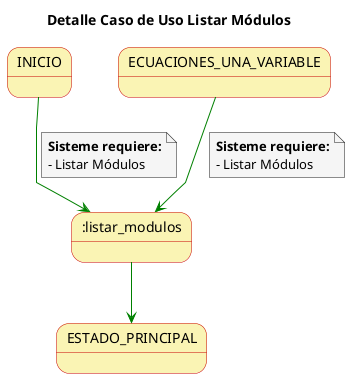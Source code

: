 @startuml

skinparam state {
  BackgroundColor #faf4b4
  BorderColor #c90000
}

skinparam note {
  BackgroundColor #f5f5f5
}

skinparam linetype polyline

title Detalle Caso de Uso Listar Módulos


INICIO-[#green]-> :listar_modulos
note on link
  **Sisteme requiere:**
  - Listar Módulos
end note

ECUACIONES_UNA_VARIABLE-[#green]-> :listar_modulos
note on link
  **Sisteme requiere:**
  - Listar Módulos
end note

:listar_modulos-[#green]-> ESTADO_PRINCIPAL

@enduml